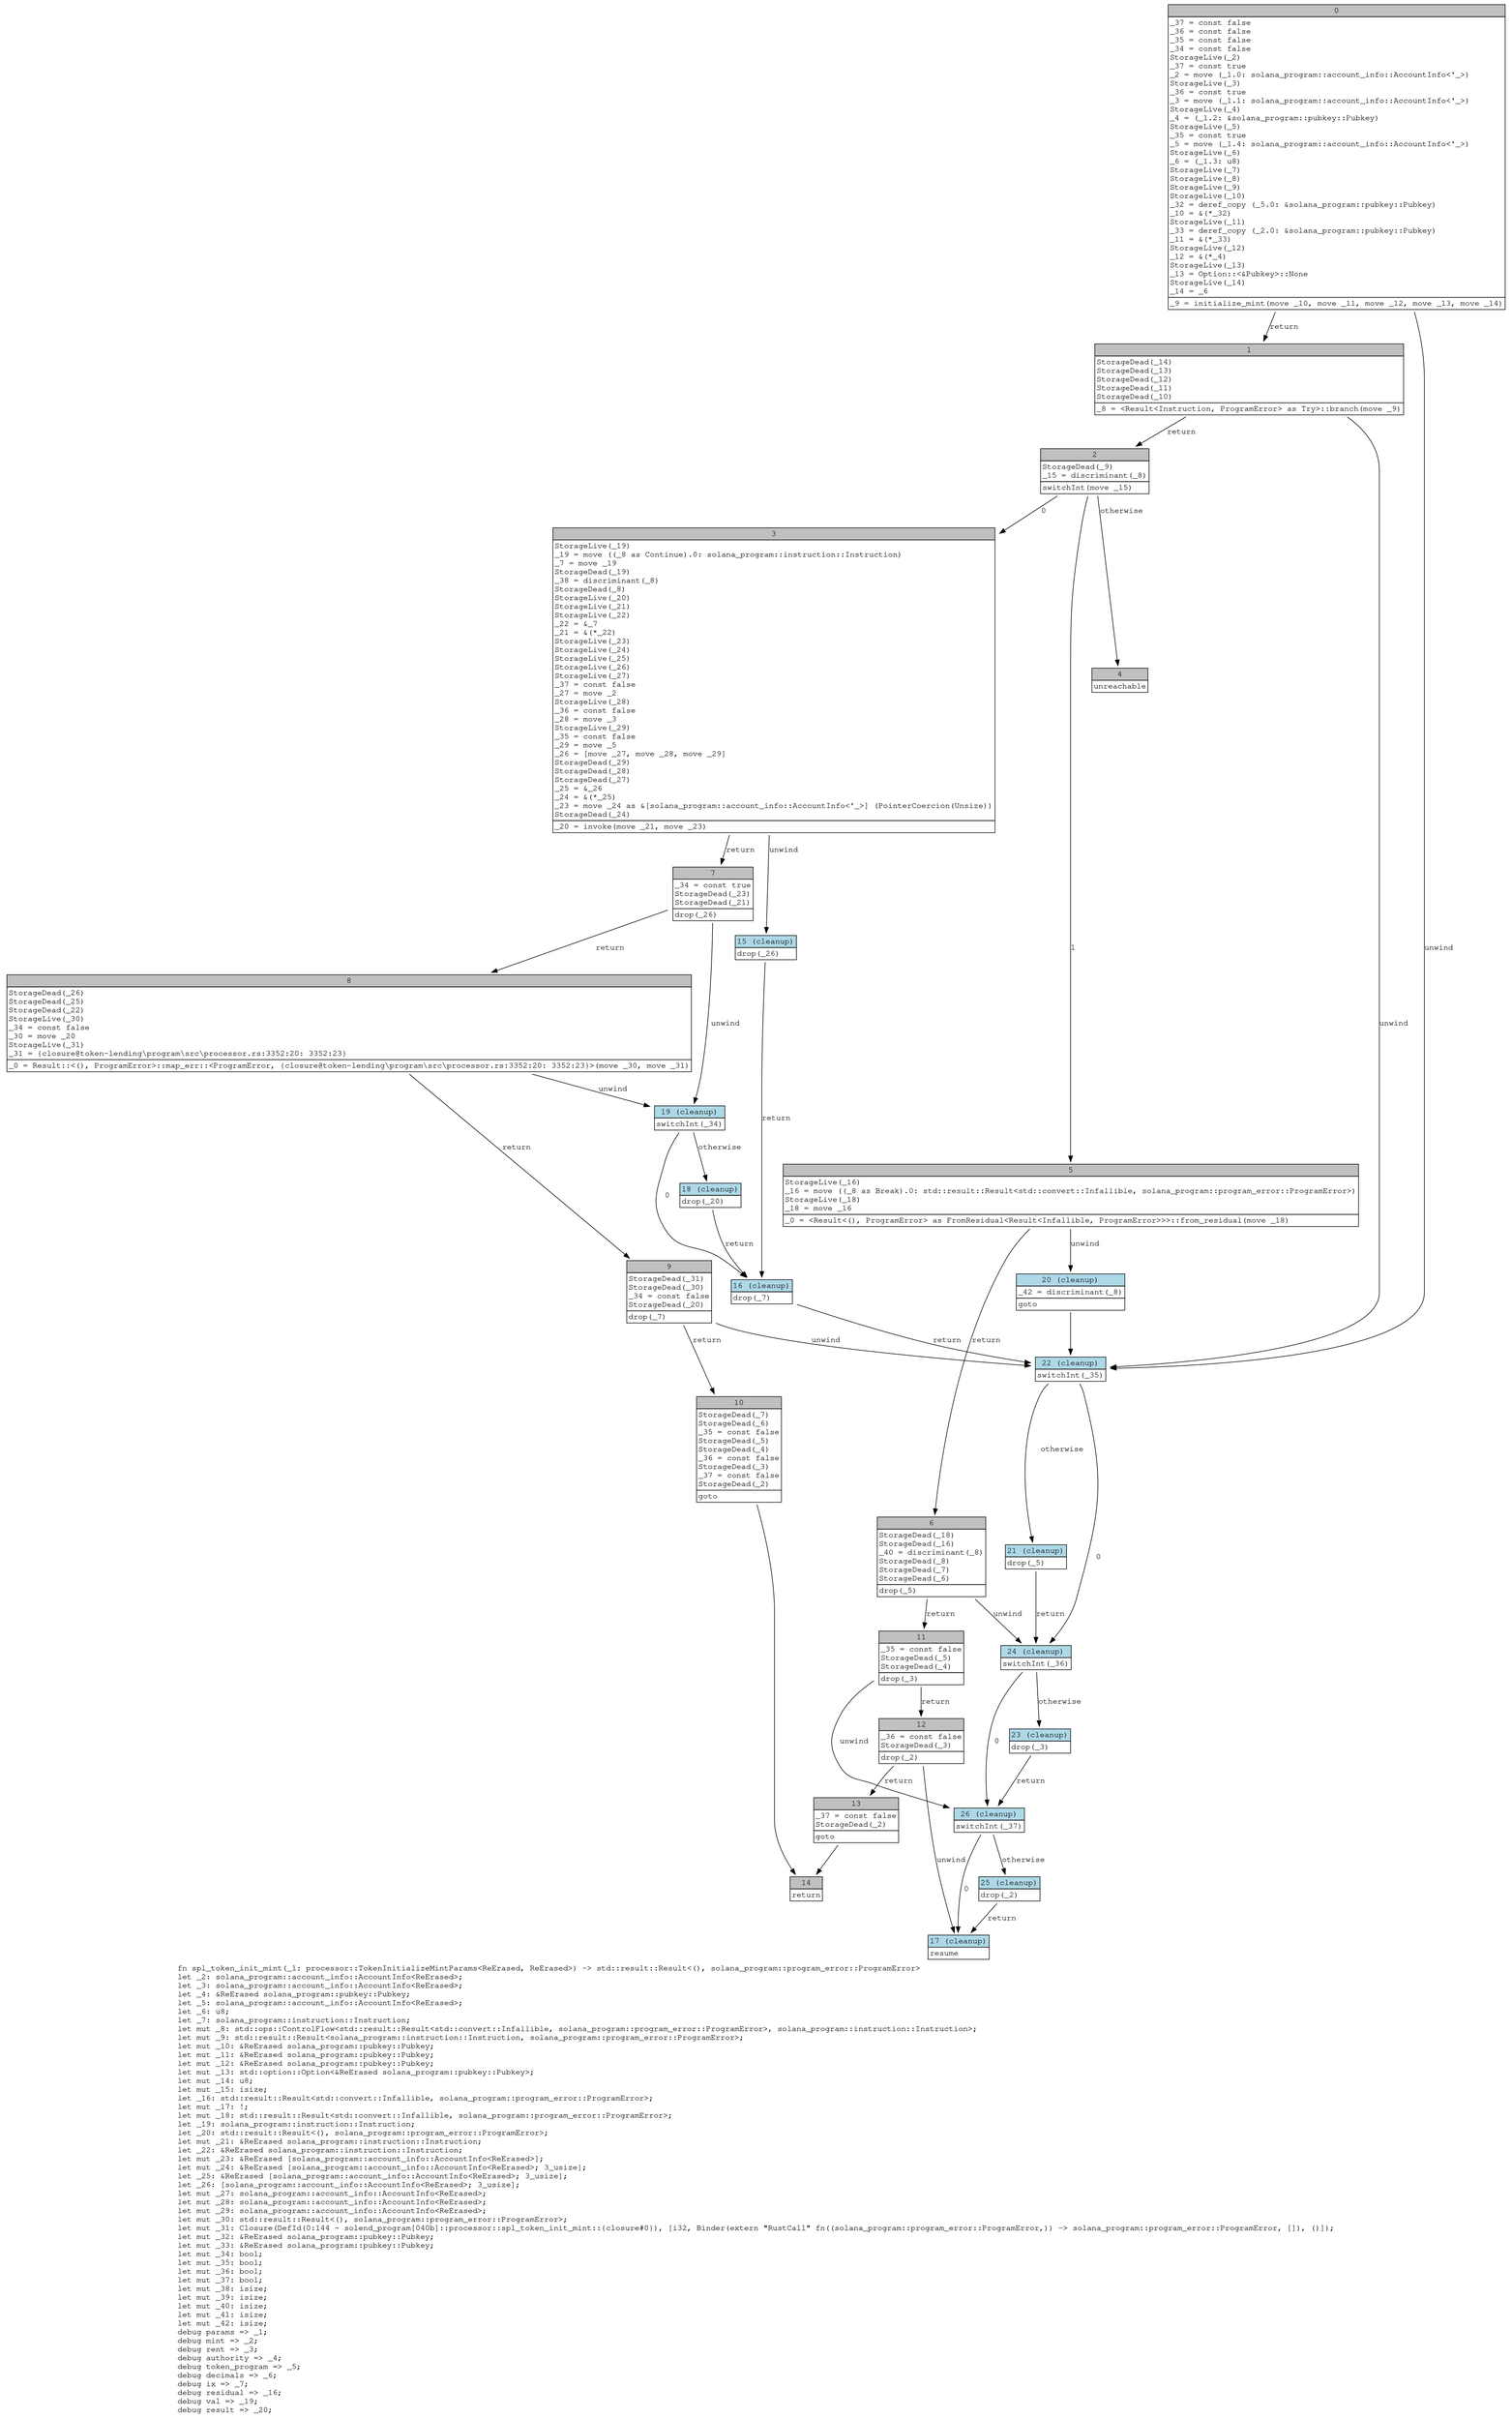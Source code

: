 digraph Mir_0_143 {
    graph [fontname="Courier, monospace"];
    node [fontname="Courier, monospace"];
    edge [fontname="Courier, monospace"];
    label=<fn spl_token_init_mint(_1: processor::TokenInitializeMintParams&lt;ReErased, ReErased&gt;) -&gt; std::result::Result&lt;(), solana_program::program_error::ProgramError&gt;<br align="left"/>let _2: solana_program::account_info::AccountInfo&lt;ReErased&gt;;<br align="left"/>let _3: solana_program::account_info::AccountInfo&lt;ReErased&gt;;<br align="left"/>let _4: &amp;ReErased solana_program::pubkey::Pubkey;<br align="left"/>let _5: solana_program::account_info::AccountInfo&lt;ReErased&gt;;<br align="left"/>let _6: u8;<br align="left"/>let _7: solana_program::instruction::Instruction;<br align="left"/>let mut _8: std::ops::ControlFlow&lt;std::result::Result&lt;std::convert::Infallible, solana_program::program_error::ProgramError&gt;, solana_program::instruction::Instruction&gt;;<br align="left"/>let mut _9: std::result::Result&lt;solana_program::instruction::Instruction, solana_program::program_error::ProgramError&gt;;<br align="left"/>let mut _10: &amp;ReErased solana_program::pubkey::Pubkey;<br align="left"/>let mut _11: &amp;ReErased solana_program::pubkey::Pubkey;<br align="left"/>let mut _12: &amp;ReErased solana_program::pubkey::Pubkey;<br align="left"/>let mut _13: std::option::Option&lt;&amp;ReErased solana_program::pubkey::Pubkey&gt;;<br align="left"/>let mut _14: u8;<br align="left"/>let mut _15: isize;<br align="left"/>let _16: std::result::Result&lt;std::convert::Infallible, solana_program::program_error::ProgramError&gt;;<br align="left"/>let mut _17: !;<br align="left"/>let mut _18: std::result::Result&lt;std::convert::Infallible, solana_program::program_error::ProgramError&gt;;<br align="left"/>let _19: solana_program::instruction::Instruction;<br align="left"/>let _20: std::result::Result&lt;(), solana_program::program_error::ProgramError&gt;;<br align="left"/>let mut _21: &amp;ReErased solana_program::instruction::Instruction;<br align="left"/>let _22: &amp;ReErased solana_program::instruction::Instruction;<br align="left"/>let mut _23: &amp;ReErased [solana_program::account_info::AccountInfo&lt;ReErased&gt;];<br align="left"/>let mut _24: &amp;ReErased [solana_program::account_info::AccountInfo&lt;ReErased&gt;; 3_usize];<br align="left"/>let _25: &amp;ReErased [solana_program::account_info::AccountInfo&lt;ReErased&gt;; 3_usize];<br align="left"/>let _26: [solana_program::account_info::AccountInfo&lt;ReErased&gt;; 3_usize];<br align="left"/>let mut _27: solana_program::account_info::AccountInfo&lt;ReErased&gt;;<br align="left"/>let mut _28: solana_program::account_info::AccountInfo&lt;ReErased&gt;;<br align="left"/>let mut _29: solana_program::account_info::AccountInfo&lt;ReErased&gt;;<br align="left"/>let mut _30: std::result::Result&lt;(), solana_program::program_error::ProgramError&gt;;<br align="left"/>let mut _31: Closure(DefId(0:144 ~ solend_program[040b]::processor::spl_token_init_mint::{closure#0}), [i32, Binder(extern &quot;RustCall&quot; fn((solana_program::program_error::ProgramError,)) -&gt; solana_program::program_error::ProgramError, []), ()]);<br align="left"/>let mut _32: &amp;ReErased solana_program::pubkey::Pubkey;<br align="left"/>let mut _33: &amp;ReErased solana_program::pubkey::Pubkey;<br align="left"/>let mut _34: bool;<br align="left"/>let mut _35: bool;<br align="left"/>let mut _36: bool;<br align="left"/>let mut _37: bool;<br align="left"/>let mut _38: isize;<br align="left"/>let mut _39: isize;<br align="left"/>let mut _40: isize;<br align="left"/>let mut _41: isize;<br align="left"/>let mut _42: isize;<br align="left"/>debug params =&gt; _1;<br align="left"/>debug mint =&gt; _2;<br align="left"/>debug rent =&gt; _3;<br align="left"/>debug authority =&gt; _4;<br align="left"/>debug token_program =&gt; _5;<br align="left"/>debug decimals =&gt; _6;<br align="left"/>debug ix =&gt; _7;<br align="left"/>debug residual =&gt; _16;<br align="left"/>debug val =&gt; _19;<br align="left"/>debug result =&gt; _20;<br align="left"/>>;
    bb0__0_143 [shape="none", label=<<table border="0" cellborder="1" cellspacing="0"><tr><td bgcolor="gray" align="center" colspan="1">0</td></tr><tr><td align="left" balign="left">_37 = const false<br/>_36 = const false<br/>_35 = const false<br/>_34 = const false<br/>StorageLive(_2)<br/>_37 = const true<br/>_2 = move (_1.0: solana_program::account_info::AccountInfo&lt;'_&gt;)<br/>StorageLive(_3)<br/>_36 = const true<br/>_3 = move (_1.1: solana_program::account_info::AccountInfo&lt;'_&gt;)<br/>StorageLive(_4)<br/>_4 = (_1.2: &amp;solana_program::pubkey::Pubkey)<br/>StorageLive(_5)<br/>_35 = const true<br/>_5 = move (_1.4: solana_program::account_info::AccountInfo&lt;'_&gt;)<br/>StorageLive(_6)<br/>_6 = (_1.3: u8)<br/>StorageLive(_7)<br/>StorageLive(_8)<br/>StorageLive(_9)<br/>StorageLive(_10)<br/>_32 = deref_copy (_5.0: &amp;solana_program::pubkey::Pubkey)<br/>_10 = &amp;(*_32)<br/>StorageLive(_11)<br/>_33 = deref_copy (_2.0: &amp;solana_program::pubkey::Pubkey)<br/>_11 = &amp;(*_33)<br/>StorageLive(_12)<br/>_12 = &amp;(*_4)<br/>StorageLive(_13)<br/>_13 = Option::&lt;&amp;Pubkey&gt;::None<br/>StorageLive(_14)<br/>_14 = _6<br/></td></tr><tr><td align="left">_9 = initialize_mint(move _10, move _11, move _12, move _13, move _14)</td></tr></table>>];
    bb1__0_143 [shape="none", label=<<table border="0" cellborder="1" cellspacing="0"><tr><td bgcolor="gray" align="center" colspan="1">1</td></tr><tr><td align="left" balign="left">StorageDead(_14)<br/>StorageDead(_13)<br/>StorageDead(_12)<br/>StorageDead(_11)<br/>StorageDead(_10)<br/></td></tr><tr><td align="left">_8 = &lt;Result&lt;Instruction, ProgramError&gt; as Try&gt;::branch(move _9)</td></tr></table>>];
    bb2__0_143 [shape="none", label=<<table border="0" cellborder="1" cellspacing="0"><tr><td bgcolor="gray" align="center" colspan="1">2</td></tr><tr><td align="left" balign="left">StorageDead(_9)<br/>_15 = discriminant(_8)<br/></td></tr><tr><td align="left">switchInt(move _15)</td></tr></table>>];
    bb3__0_143 [shape="none", label=<<table border="0" cellborder="1" cellspacing="0"><tr><td bgcolor="gray" align="center" colspan="1">3</td></tr><tr><td align="left" balign="left">StorageLive(_19)<br/>_19 = move ((_8 as Continue).0: solana_program::instruction::Instruction)<br/>_7 = move _19<br/>StorageDead(_19)<br/>_38 = discriminant(_8)<br/>StorageDead(_8)<br/>StorageLive(_20)<br/>StorageLive(_21)<br/>StorageLive(_22)<br/>_22 = &amp;_7<br/>_21 = &amp;(*_22)<br/>StorageLive(_23)<br/>StorageLive(_24)<br/>StorageLive(_25)<br/>StorageLive(_26)<br/>StorageLive(_27)<br/>_37 = const false<br/>_27 = move _2<br/>StorageLive(_28)<br/>_36 = const false<br/>_28 = move _3<br/>StorageLive(_29)<br/>_35 = const false<br/>_29 = move _5<br/>_26 = [move _27, move _28, move _29]<br/>StorageDead(_29)<br/>StorageDead(_28)<br/>StorageDead(_27)<br/>_25 = &amp;_26<br/>_24 = &amp;(*_25)<br/>_23 = move _24 as &amp;[solana_program::account_info::AccountInfo&lt;'_&gt;] (PointerCoercion(Unsize))<br/>StorageDead(_24)<br/></td></tr><tr><td align="left">_20 = invoke(move _21, move _23)</td></tr></table>>];
    bb4__0_143 [shape="none", label=<<table border="0" cellborder="1" cellspacing="0"><tr><td bgcolor="gray" align="center" colspan="1">4</td></tr><tr><td align="left">unreachable</td></tr></table>>];
    bb5__0_143 [shape="none", label=<<table border="0" cellborder="1" cellspacing="0"><tr><td bgcolor="gray" align="center" colspan="1">5</td></tr><tr><td align="left" balign="left">StorageLive(_16)<br/>_16 = move ((_8 as Break).0: std::result::Result&lt;std::convert::Infallible, solana_program::program_error::ProgramError&gt;)<br/>StorageLive(_18)<br/>_18 = move _16<br/></td></tr><tr><td align="left">_0 = &lt;Result&lt;(), ProgramError&gt; as FromResidual&lt;Result&lt;Infallible, ProgramError&gt;&gt;&gt;::from_residual(move _18)</td></tr></table>>];
    bb6__0_143 [shape="none", label=<<table border="0" cellborder="1" cellspacing="0"><tr><td bgcolor="gray" align="center" colspan="1">6</td></tr><tr><td align="left" balign="left">StorageDead(_18)<br/>StorageDead(_16)<br/>_40 = discriminant(_8)<br/>StorageDead(_8)<br/>StorageDead(_7)<br/>StorageDead(_6)<br/></td></tr><tr><td align="left">drop(_5)</td></tr></table>>];
    bb7__0_143 [shape="none", label=<<table border="0" cellborder="1" cellspacing="0"><tr><td bgcolor="gray" align="center" colspan="1">7</td></tr><tr><td align="left" balign="left">_34 = const true<br/>StorageDead(_23)<br/>StorageDead(_21)<br/></td></tr><tr><td align="left">drop(_26)</td></tr></table>>];
    bb8__0_143 [shape="none", label=<<table border="0" cellborder="1" cellspacing="0"><tr><td bgcolor="gray" align="center" colspan="1">8</td></tr><tr><td align="left" balign="left">StorageDead(_26)<br/>StorageDead(_25)<br/>StorageDead(_22)<br/>StorageLive(_30)<br/>_34 = const false<br/>_30 = move _20<br/>StorageLive(_31)<br/>_31 = {closure@token-lending\program\src\processor.rs:3352:20: 3352:23}<br/></td></tr><tr><td align="left">_0 = Result::&lt;(), ProgramError&gt;::map_err::&lt;ProgramError, {closure@token-lending\program\src\processor.rs:3352:20: 3352:23}&gt;(move _30, move _31)</td></tr></table>>];
    bb9__0_143 [shape="none", label=<<table border="0" cellborder="1" cellspacing="0"><tr><td bgcolor="gray" align="center" colspan="1">9</td></tr><tr><td align="left" balign="left">StorageDead(_31)<br/>StorageDead(_30)<br/>_34 = const false<br/>StorageDead(_20)<br/></td></tr><tr><td align="left">drop(_7)</td></tr></table>>];
    bb10__0_143 [shape="none", label=<<table border="0" cellborder="1" cellspacing="0"><tr><td bgcolor="gray" align="center" colspan="1">10</td></tr><tr><td align="left" balign="left">StorageDead(_7)<br/>StorageDead(_6)<br/>_35 = const false<br/>StorageDead(_5)<br/>StorageDead(_4)<br/>_36 = const false<br/>StorageDead(_3)<br/>_37 = const false<br/>StorageDead(_2)<br/></td></tr><tr><td align="left">goto</td></tr></table>>];
    bb11__0_143 [shape="none", label=<<table border="0" cellborder="1" cellspacing="0"><tr><td bgcolor="gray" align="center" colspan="1">11</td></tr><tr><td align="left" balign="left">_35 = const false<br/>StorageDead(_5)<br/>StorageDead(_4)<br/></td></tr><tr><td align="left">drop(_3)</td></tr></table>>];
    bb12__0_143 [shape="none", label=<<table border="0" cellborder="1" cellspacing="0"><tr><td bgcolor="gray" align="center" colspan="1">12</td></tr><tr><td align="left" balign="left">_36 = const false<br/>StorageDead(_3)<br/></td></tr><tr><td align="left">drop(_2)</td></tr></table>>];
    bb13__0_143 [shape="none", label=<<table border="0" cellborder="1" cellspacing="0"><tr><td bgcolor="gray" align="center" colspan="1">13</td></tr><tr><td align="left" balign="left">_37 = const false<br/>StorageDead(_2)<br/></td></tr><tr><td align="left">goto</td></tr></table>>];
    bb14__0_143 [shape="none", label=<<table border="0" cellborder="1" cellspacing="0"><tr><td bgcolor="gray" align="center" colspan="1">14</td></tr><tr><td align="left">return</td></tr></table>>];
    bb15__0_143 [shape="none", label=<<table border="0" cellborder="1" cellspacing="0"><tr><td bgcolor="lightblue" align="center" colspan="1">15 (cleanup)</td></tr><tr><td align="left">drop(_26)</td></tr></table>>];
    bb16__0_143 [shape="none", label=<<table border="0" cellborder="1" cellspacing="0"><tr><td bgcolor="lightblue" align="center" colspan="1">16 (cleanup)</td></tr><tr><td align="left">drop(_7)</td></tr></table>>];
    bb17__0_143 [shape="none", label=<<table border="0" cellborder="1" cellspacing="0"><tr><td bgcolor="lightblue" align="center" colspan="1">17 (cleanup)</td></tr><tr><td align="left">resume</td></tr></table>>];
    bb18__0_143 [shape="none", label=<<table border="0" cellborder="1" cellspacing="0"><tr><td bgcolor="lightblue" align="center" colspan="1">18 (cleanup)</td></tr><tr><td align="left">drop(_20)</td></tr></table>>];
    bb19__0_143 [shape="none", label=<<table border="0" cellborder="1" cellspacing="0"><tr><td bgcolor="lightblue" align="center" colspan="1">19 (cleanup)</td></tr><tr><td align="left">switchInt(_34)</td></tr></table>>];
    bb20__0_143 [shape="none", label=<<table border="0" cellborder="1" cellspacing="0"><tr><td bgcolor="lightblue" align="center" colspan="1">20 (cleanup)</td></tr><tr><td align="left" balign="left">_42 = discriminant(_8)<br/></td></tr><tr><td align="left">goto</td></tr></table>>];
    bb21__0_143 [shape="none", label=<<table border="0" cellborder="1" cellspacing="0"><tr><td bgcolor="lightblue" align="center" colspan="1">21 (cleanup)</td></tr><tr><td align="left">drop(_5)</td></tr></table>>];
    bb22__0_143 [shape="none", label=<<table border="0" cellborder="1" cellspacing="0"><tr><td bgcolor="lightblue" align="center" colspan="1">22 (cleanup)</td></tr><tr><td align="left">switchInt(_35)</td></tr></table>>];
    bb23__0_143 [shape="none", label=<<table border="0" cellborder="1" cellspacing="0"><tr><td bgcolor="lightblue" align="center" colspan="1">23 (cleanup)</td></tr><tr><td align="left">drop(_3)</td></tr></table>>];
    bb24__0_143 [shape="none", label=<<table border="0" cellborder="1" cellspacing="0"><tr><td bgcolor="lightblue" align="center" colspan="1">24 (cleanup)</td></tr><tr><td align="left">switchInt(_36)</td></tr></table>>];
    bb25__0_143 [shape="none", label=<<table border="0" cellborder="1" cellspacing="0"><tr><td bgcolor="lightblue" align="center" colspan="1">25 (cleanup)</td></tr><tr><td align="left">drop(_2)</td></tr></table>>];
    bb26__0_143 [shape="none", label=<<table border="0" cellborder="1" cellspacing="0"><tr><td bgcolor="lightblue" align="center" colspan="1">26 (cleanup)</td></tr><tr><td align="left">switchInt(_37)</td></tr></table>>];
    bb0__0_143 -> bb1__0_143 [label="return"];
    bb0__0_143 -> bb22__0_143 [label="unwind"];
    bb1__0_143 -> bb2__0_143 [label="return"];
    bb1__0_143 -> bb22__0_143 [label="unwind"];
    bb2__0_143 -> bb3__0_143 [label="0"];
    bb2__0_143 -> bb5__0_143 [label="1"];
    bb2__0_143 -> bb4__0_143 [label="otherwise"];
    bb3__0_143 -> bb7__0_143 [label="return"];
    bb3__0_143 -> bb15__0_143 [label="unwind"];
    bb5__0_143 -> bb6__0_143 [label="return"];
    bb5__0_143 -> bb20__0_143 [label="unwind"];
    bb6__0_143 -> bb11__0_143 [label="return"];
    bb6__0_143 -> bb24__0_143 [label="unwind"];
    bb7__0_143 -> bb8__0_143 [label="return"];
    bb7__0_143 -> bb19__0_143 [label="unwind"];
    bb8__0_143 -> bb9__0_143 [label="return"];
    bb8__0_143 -> bb19__0_143 [label="unwind"];
    bb9__0_143 -> bb10__0_143 [label="return"];
    bb9__0_143 -> bb22__0_143 [label="unwind"];
    bb10__0_143 -> bb14__0_143 [label=""];
    bb11__0_143 -> bb12__0_143 [label="return"];
    bb11__0_143 -> bb26__0_143 [label="unwind"];
    bb12__0_143 -> bb13__0_143 [label="return"];
    bb12__0_143 -> bb17__0_143 [label="unwind"];
    bb13__0_143 -> bb14__0_143 [label=""];
    bb15__0_143 -> bb16__0_143 [label="return"];
    bb16__0_143 -> bb22__0_143 [label="return"];
    bb18__0_143 -> bb16__0_143 [label="return"];
    bb19__0_143 -> bb16__0_143 [label="0"];
    bb19__0_143 -> bb18__0_143 [label="otherwise"];
    bb20__0_143 -> bb22__0_143 [label=""];
    bb21__0_143 -> bb24__0_143 [label="return"];
    bb22__0_143 -> bb24__0_143 [label="0"];
    bb22__0_143 -> bb21__0_143 [label="otherwise"];
    bb23__0_143 -> bb26__0_143 [label="return"];
    bb24__0_143 -> bb26__0_143 [label="0"];
    bb24__0_143 -> bb23__0_143 [label="otherwise"];
    bb25__0_143 -> bb17__0_143 [label="return"];
    bb26__0_143 -> bb17__0_143 [label="0"];
    bb26__0_143 -> bb25__0_143 [label="otherwise"];
}
